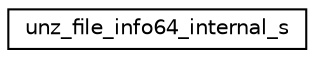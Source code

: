 digraph "类继承关系图"
{
  edge [fontname="Helvetica",fontsize="10",labelfontname="Helvetica",labelfontsize="10"];
  node [fontname="Helvetica",fontsize="10",shape=record];
  rankdir="LR";
  Node0 [label="unz_file_info64_internal_s",height=0.2,width=0.4,color="black", fillcolor="white", style="filled",URL="$structunz__file__info64__internal__s.html"];
}
